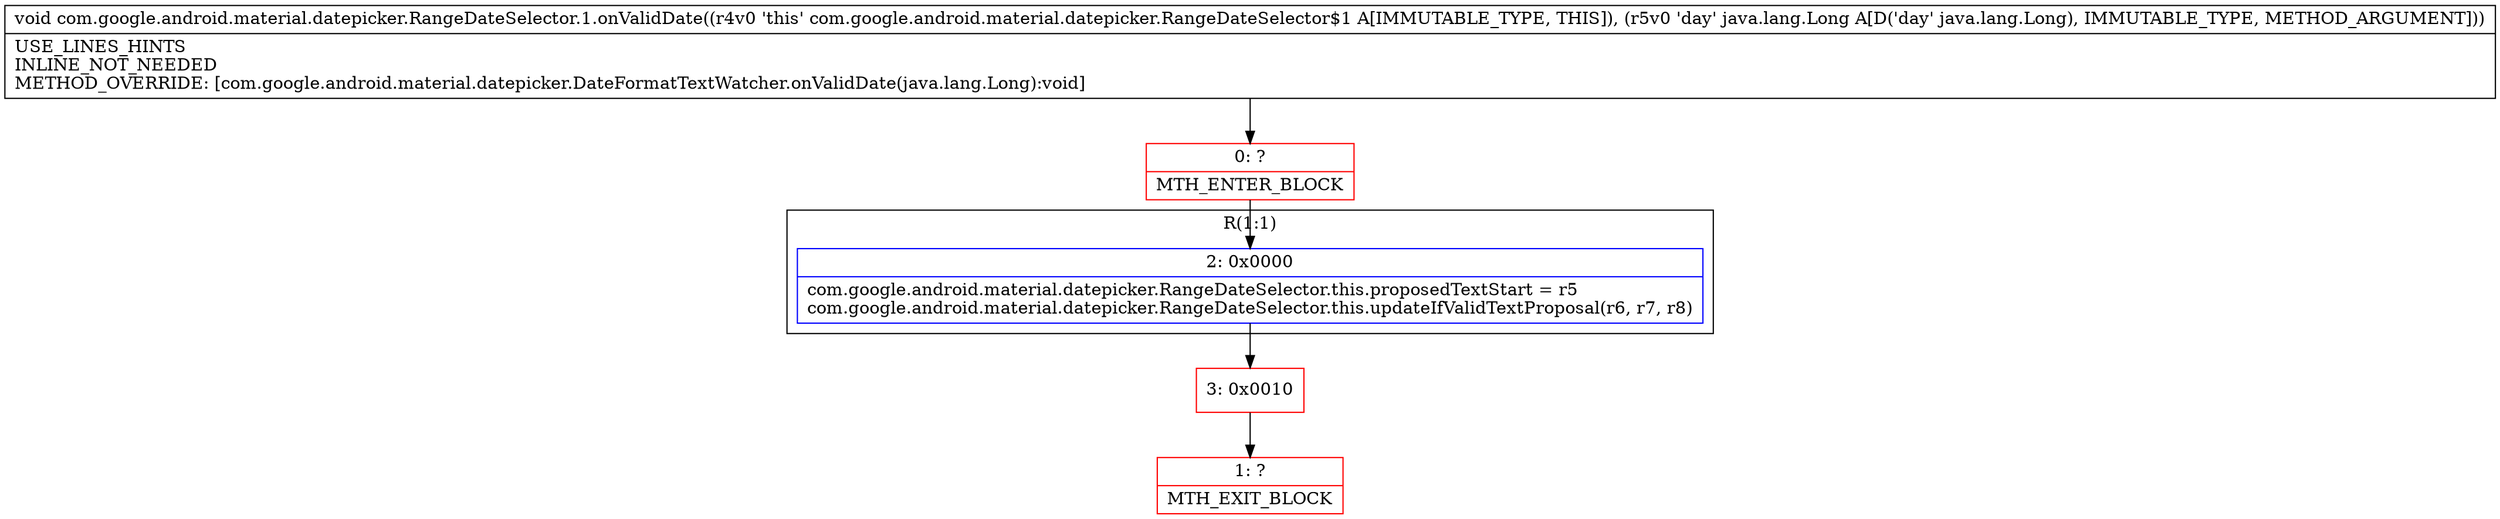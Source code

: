 digraph "CFG forcom.google.android.material.datepicker.RangeDateSelector.1.onValidDate(Ljava\/lang\/Long;)V" {
subgraph cluster_Region_934632116 {
label = "R(1:1)";
node [shape=record,color=blue];
Node_2 [shape=record,label="{2\:\ 0x0000|com.google.android.material.datepicker.RangeDateSelector.this.proposedTextStart = r5\lcom.google.android.material.datepicker.RangeDateSelector.this.updateIfValidTextProposal(r6, r7, r8)\l}"];
}
Node_0 [shape=record,color=red,label="{0\:\ ?|MTH_ENTER_BLOCK\l}"];
Node_3 [shape=record,color=red,label="{3\:\ 0x0010}"];
Node_1 [shape=record,color=red,label="{1\:\ ?|MTH_EXIT_BLOCK\l}"];
MethodNode[shape=record,label="{void com.google.android.material.datepicker.RangeDateSelector.1.onValidDate((r4v0 'this' com.google.android.material.datepicker.RangeDateSelector$1 A[IMMUTABLE_TYPE, THIS]), (r5v0 'day' java.lang.Long A[D('day' java.lang.Long), IMMUTABLE_TYPE, METHOD_ARGUMENT]))  | USE_LINES_HINTS\lINLINE_NOT_NEEDED\lMETHOD_OVERRIDE: [com.google.android.material.datepicker.DateFormatTextWatcher.onValidDate(java.lang.Long):void]\l}"];
MethodNode -> Node_0;Node_2 -> Node_3;
Node_0 -> Node_2;
Node_3 -> Node_1;
}

